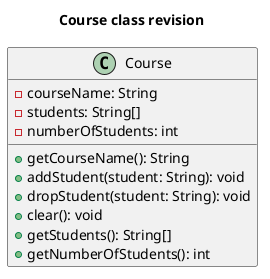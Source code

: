 @startuml exercise10_9
title Course class revision
class Course {
    -courseName: String
    -students: String[]
    -numberOfStudents: int

    +getCourseName(): String
    +addStudent(student: String): void
    +dropStudent(student: String): void
    +clear(): void
    +getStudents(): String[]
    +getNumberOfStudents(): int
}
@enduml
